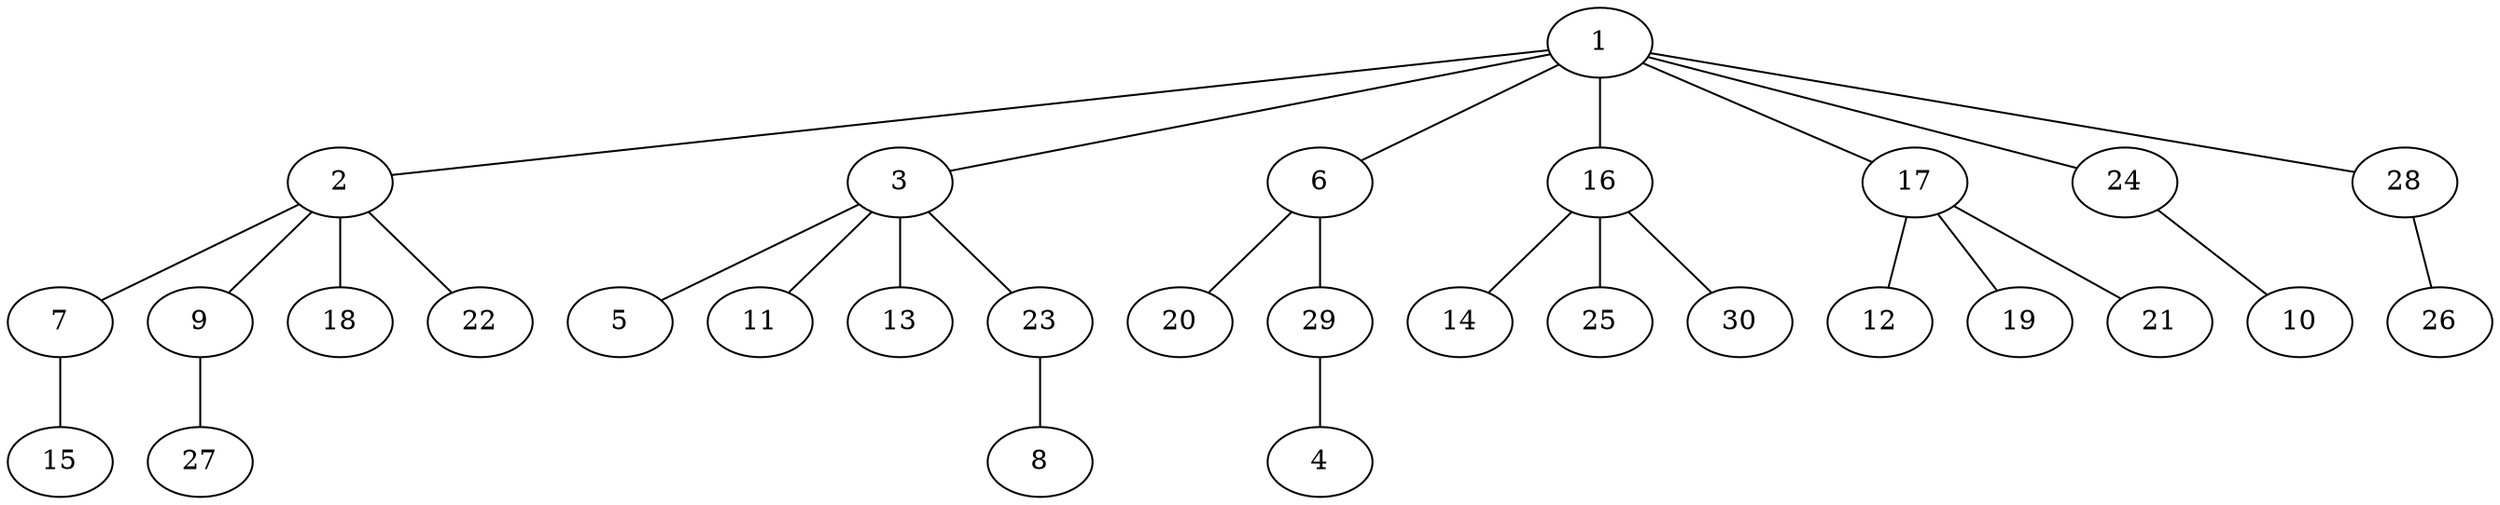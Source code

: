 graph arbol_BFS_G_1 {
    1;
    2;
    3;
    6;
    16;
    17;
    24;
    28;
    7;
    9;
    18;
    22;
    5;
    11;
    13;
    23;
    20;
    29;
    14;
    25;
    30;
    12;
    19;
    21;
    10;
    26;
    15;
    27;
    8;
    4;
    1 -- 2;
    1 -- 3;
    1 -- 6;
    1 -- 16;
    1 -- 17;
    1 -- 24;
    1 -- 28;
    2 -- 7;
    2 -- 9;
    2 -- 18;
    2 -- 22;
    3 -- 5;
    3 -- 11;
    3 -- 13;
    3 -- 23;
    6 -- 20;
    6 -- 29;
    16 -- 14;
    16 -- 25;
    16 -- 30;
    17 -- 12;
    17 -- 19;
    17 -- 21;
    24 -- 10;
    28 -- 26;
    7 -- 15;
    9 -- 27;
    23 -- 8;
    29 -- 4;
}